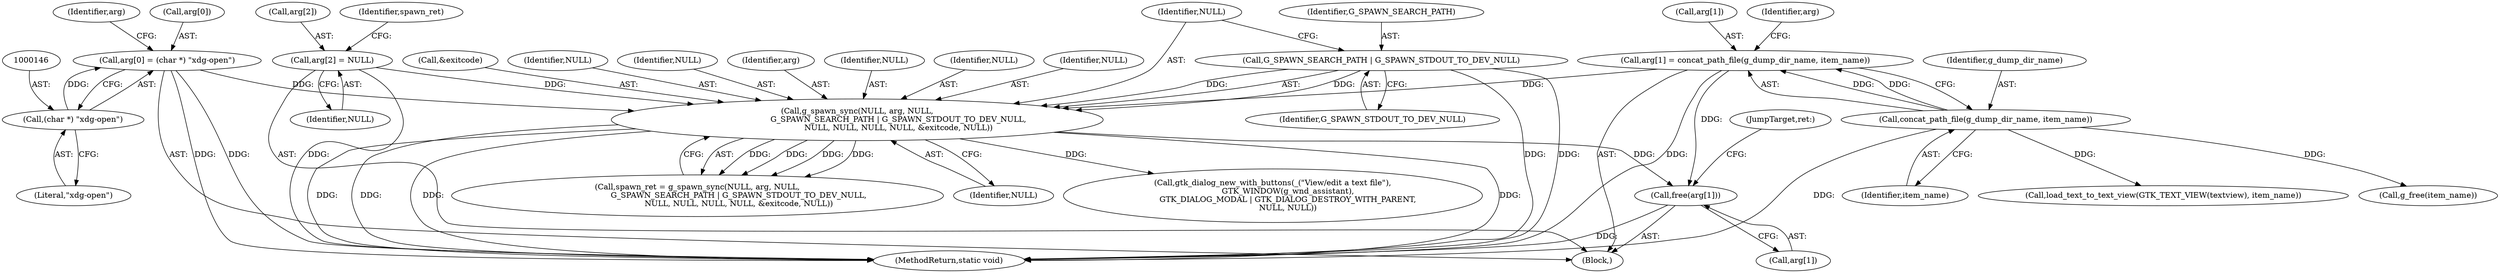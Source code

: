 digraph "0_libreport_257578a23d1537a2d235aaa2b1488ee4f818e360_1@API" {
"1000270" [label="(Call,free(arg[1]))"];
"1000148" [label="(Call,arg[1] = concat_path_file(g_dump_dir_name, item_name))"];
"1000152" [label="(Call,concat_path_file(g_dump_dir_name, item_name))"];
"1000163" [label="(Call,g_spawn_sync(NULL, arg, NULL,\n                                 G_SPAWN_SEARCH_PATH | G_SPAWN_STDOUT_TO_DEV_NULL,\n                                 NULL, NULL, NULL, NULL, &exitcode, NULL))"];
"1000141" [label="(Call,arg[0] = (char *) \"xdg-open\")"];
"1000145" [label="(Call,(char *) \"xdg-open\")"];
"1000155" [label="(Call,arg[2] = NULL)"];
"1000167" [label="(Call,G_SPAWN_SEARCH_PATH | G_SPAWN_STDOUT_TO_DEV_NULL)"];
"1000157" [label="(Identifier,arg)"];
"1000170" [label="(Identifier,NULL)"];
"1000155" [label="(Call,arg[2] = NULL)"];
"1000174" [label="(Call,&exitcode)"];
"1000148" [label="(Call,arg[1] = concat_path_file(g_dump_dir_name, item_name))"];
"1000159" [label="(Identifier,NULL)"];
"1000142" [label="(Call,arg[0])"];
"1000246" [label="(Call,load_text_to_text_view(GTK_TEXT_VIEW(textview), item_name))"];
"1000169" [label="(Identifier,G_SPAWN_STDOUT_TO_DEV_NULL)"];
"1000152" [label="(Call,concat_path_file(g_dump_dir_name, item_name))"];
"1000270" [label="(Call,free(arg[1]))"];
"1000274" [label="(JumpTarget,ret:)"];
"1000166" [label="(Identifier,NULL)"];
"1000162" [label="(Identifier,spawn_ret)"];
"1000176" [label="(Identifier,NULL)"];
"1000189" [label="(Call,gtk_dialog_new_with_buttons(_(\"View/edit a text file\"),\n            GTK_WINDOW(g_wnd_assistant),\n            GTK_DIALOG_MODAL | GTK_DIALOG_DESTROY_WITH_PARENT,\n            NULL, NULL))"];
"1000111" [label="(Block,)"];
"1000172" [label="(Identifier,NULL)"];
"1000271" [label="(Call,arg[1])"];
"1000165" [label="(Identifier,arg)"];
"1000275" [label="(Call,g_free(item_name))"];
"1000141" [label="(Call,arg[0] = (char *) \"xdg-open\")"];
"1000164" [label="(Identifier,NULL)"];
"1000171" [label="(Identifier,NULL)"];
"1000161" [label="(Call,spawn_ret = g_spawn_sync(NULL, arg, NULL,\n                                 G_SPAWN_SEARCH_PATH | G_SPAWN_STDOUT_TO_DEV_NULL,\n                                 NULL, NULL, NULL, NULL, &exitcode, NULL))"];
"1000163" [label="(Call,g_spawn_sync(NULL, arg, NULL,\n                                 G_SPAWN_SEARCH_PATH | G_SPAWN_STDOUT_TO_DEV_NULL,\n                                 NULL, NULL, NULL, NULL, &exitcode, NULL))"];
"1000173" [label="(Identifier,NULL)"];
"1000150" [label="(Identifier,arg)"];
"1000156" [label="(Call,arg[2])"];
"1000167" [label="(Call,G_SPAWN_SEARCH_PATH | G_SPAWN_STDOUT_TO_DEV_NULL)"];
"1000145" [label="(Call,(char *) \"xdg-open\")"];
"1000147" [label="(Literal,\"xdg-open\")"];
"1000153" [label="(Identifier,g_dump_dir_name)"];
"1000149" [label="(Call,arg[1])"];
"1000154" [label="(Identifier,item_name)"];
"1000168" [label="(Identifier,G_SPAWN_SEARCH_PATH)"];
"1000277" [label="(MethodReturn,static void)"];
"1000270" -> "1000111"  [label="AST: "];
"1000270" -> "1000271"  [label="CFG: "];
"1000271" -> "1000270"  [label="AST: "];
"1000274" -> "1000270"  [label="CFG: "];
"1000270" -> "1000277"  [label="DDG: "];
"1000148" -> "1000270"  [label="DDG: "];
"1000163" -> "1000270"  [label="DDG: "];
"1000148" -> "1000111"  [label="AST: "];
"1000148" -> "1000152"  [label="CFG: "];
"1000149" -> "1000148"  [label="AST: "];
"1000152" -> "1000148"  [label="AST: "];
"1000157" -> "1000148"  [label="CFG: "];
"1000148" -> "1000277"  [label="DDG: "];
"1000152" -> "1000148"  [label="DDG: "];
"1000152" -> "1000148"  [label="DDG: "];
"1000148" -> "1000163"  [label="DDG: "];
"1000152" -> "1000154"  [label="CFG: "];
"1000153" -> "1000152"  [label="AST: "];
"1000154" -> "1000152"  [label="AST: "];
"1000152" -> "1000277"  [label="DDG: "];
"1000152" -> "1000246"  [label="DDG: "];
"1000152" -> "1000275"  [label="DDG: "];
"1000163" -> "1000161"  [label="AST: "];
"1000163" -> "1000176"  [label="CFG: "];
"1000164" -> "1000163"  [label="AST: "];
"1000165" -> "1000163"  [label="AST: "];
"1000166" -> "1000163"  [label="AST: "];
"1000167" -> "1000163"  [label="AST: "];
"1000170" -> "1000163"  [label="AST: "];
"1000171" -> "1000163"  [label="AST: "];
"1000172" -> "1000163"  [label="AST: "];
"1000173" -> "1000163"  [label="AST: "];
"1000174" -> "1000163"  [label="AST: "];
"1000176" -> "1000163"  [label="AST: "];
"1000161" -> "1000163"  [label="CFG: "];
"1000163" -> "1000277"  [label="DDG: "];
"1000163" -> "1000277"  [label="DDG: "];
"1000163" -> "1000277"  [label="DDG: "];
"1000163" -> "1000277"  [label="DDG: "];
"1000163" -> "1000161"  [label="DDG: "];
"1000163" -> "1000161"  [label="DDG: "];
"1000163" -> "1000161"  [label="DDG: "];
"1000163" -> "1000161"  [label="DDG: "];
"1000141" -> "1000163"  [label="DDG: "];
"1000155" -> "1000163"  [label="DDG: "];
"1000167" -> "1000163"  [label="DDG: "];
"1000167" -> "1000163"  [label="DDG: "];
"1000163" -> "1000189"  [label="DDG: "];
"1000141" -> "1000111"  [label="AST: "];
"1000141" -> "1000145"  [label="CFG: "];
"1000142" -> "1000141"  [label="AST: "];
"1000145" -> "1000141"  [label="AST: "];
"1000150" -> "1000141"  [label="CFG: "];
"1000141" -> "1000277"  [label="DDG: "];
"1000141" -> "1000277"  [label="DDG: "];
"1000145" -> "1000141"  [label="DDG: "];
"1000145" -> "1000147"  [label="CFG: "];
"1000146" -> "1000145"  [label="AST: "];
"1000147" -> "1000145"  [label="AST: "];
"1000155" -> "1000111"  [label="AST: "];
"1000155" -> "1000159"  [label="CFG: "];
"1000156" -> "1000155"  [label="AST: "];
"1000159" -> "1000155"  [label="AST: "];
"1000162" -> "1000155"  [label="CFG: "];
"1000155" -> "1000277"  [label="DDG: "];
"1000167" -> "1000169"  [label="CFG: "];
"1000168" -> "1000167"  [label="AST: "];
"1000169" -> "1000167"  [label="AST: "];
"1000170" -> "1000167"  [label="CFG: "];
"1000167" -> "1000277"  [label="DDG: "];
"1000167" -> "1000277"  [label="DDG: "];
}
